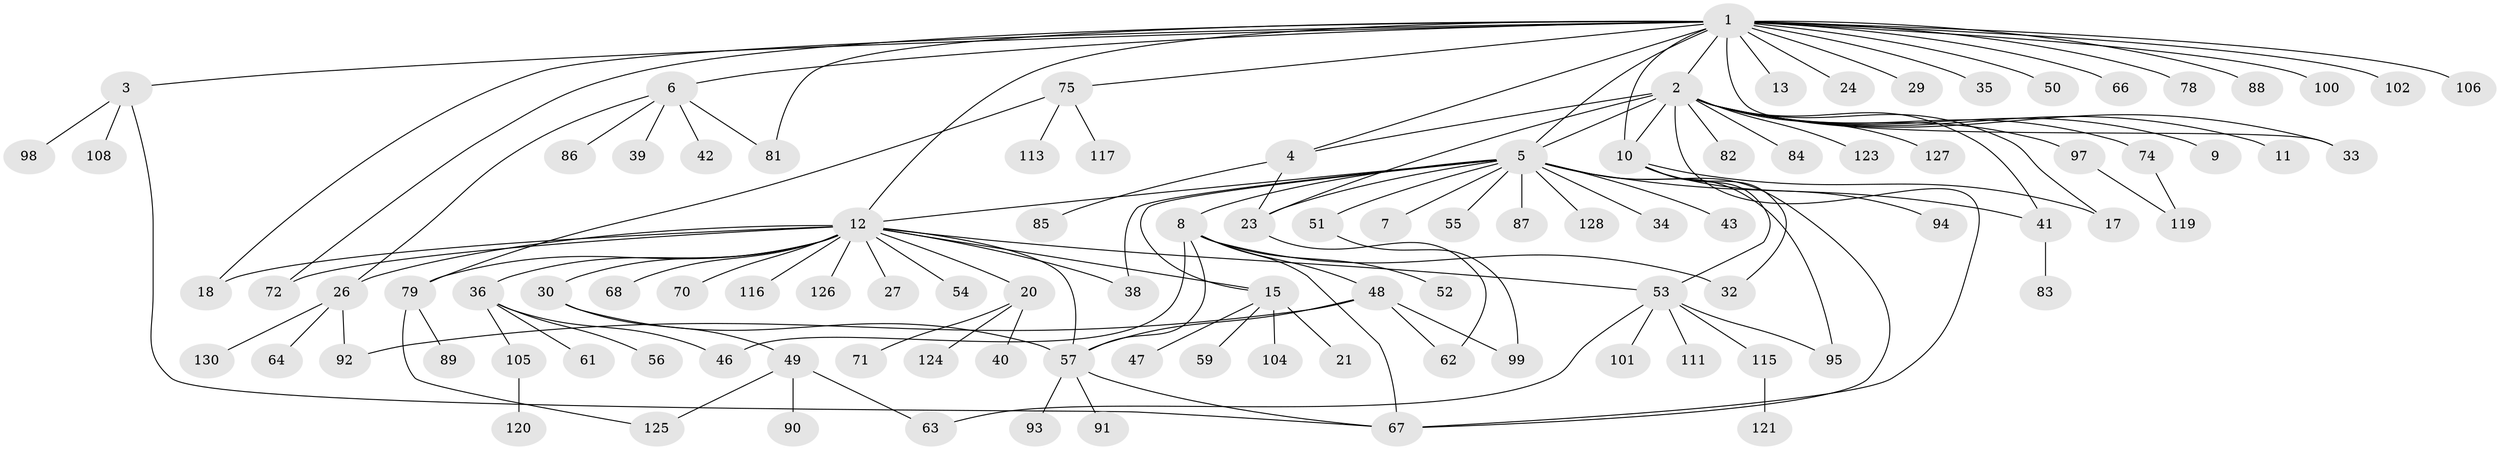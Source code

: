 // Generated by graph-tools (version 1.1) at 2025/23/03/03/25 07:23:55]
// undirected, 102 vertices, 134 edges
graph export_dot {
graph [start="1"]
  node [color=gray90,style=filled];
  1 [super="+65"];
  2 [super="+28"];
  3 [super="+25"];
  4 [super="+76"];
  5 [super="+31"];
  6 [super="+58"];
  7;
  8 [super="+14"];
  9;
  10 [super="+19"];
  11;
  12 [super="+16"];
  13 [super="+103"];
  15 [super="+44"];
  17;
  18;
  20 [super="+22"];
  21 [super="+37"];
  23;
  24;
  26 [super="+109"];
  27;
  29;
  30 [super="+118"];
  32;
  33;
  34;
  35;
  36 [super="+45"];
  38 [super="+122"];
  39;
  40;
  41 [super="+129"];
  42;
  43;
  46;
  47;
  48 [super="+112"];
  49 [super="+80"];
  50;
  51;
  52;
  53 [super="+60"];
  54;
  55;
  56;
  57 [super="+77"];
  59;
  61;
  62;
  63;
  64;
  66;
  67 [super="+69"];
  68;
  70 [super="+73"];
  71;
  72 [super="+114"];
  74;
  75;
  78;
  79 [super="+110"];
  81;
  82 [super="+107"];
  83;
  84;
  85;
  86;
  87;
  88;
  89;
  90;
  91;
  92;
  93;
  94;
  95 [super="+96"];
  97;
  98;
  99;
  100;
  101;
  102;
  104;
  105;
  106;
  108;
  111;
  113;
  115;
  116;
  117;
  119;
  120;
  121;
  123;
  124;
  125;
  126;
  127;
  128;
  130;
  1 -- 2;
  1 -- 3;
  1 -- 4;
  1 -- 5;
  1 -- 6;
  1 -- 10;
  1 -- 12;
  1 -- 13;
  1 -- 18;
  1 -- 24;
  1 -- 29;
  1 -- 33;
  1 -- 35;
  1 -- 50;
  1 -- 66;
  1 -- 72;
  1 -- 75;
  1 -- 78;
  1 -- 81;
  1 -- 88;
  1 -- 100;
  1 -- 102;
  1 -- 106;
  2 -- 9;
  2 -- 10;
  2 -- 11;
  2 -- 17;
  2 -- 23;
  2 -- 33;
  2 -- 67;
  2 -- 74;
  2 -- 84;
  2 -- 97;
  2 -- 123;
  2 -- 127;
  2 -- 41;
  2 -- 5;
  2 -- 4;
  2 -- 82;
  3 -- 108;
  3 -- 67;
  3 -- 98;
  4 -- 85;
  4 -- 23;
  5 -- 7;
  5 -- 8;
  5 -- 12;
  5 -- 23;
  5 -- 38;
  5 -- 41;
  5 -- 43;
  5 -- 67;
  5 -- 87;
  5 -- 95;
  5 -- 128;
  5 -- 15;
  5 -- 34;
  5 -- 51;
  5 -- 55;
  6 -- 26;
  6 -- 39;
  6 -- 42;
  6 -- 86;
  6 -- 81;
  8 -- 32;
  8 -- 46;
  8 -- 48;
  8 -- 52;
  8 -- 57;
  8 -- 67;
  10 -- 17;
  10 -- 94;
  10 -- 32;
  10 -- 53;
  12 -- 15;
  12 -- 18;
  12 -- 20;
  12 -- 26;
  12 -- 27;
  12 -- 30;
  12 -- 36;
  12 -- 38;
  12 -- 54;
  12 -- 68;
  12 -- 70;
  12 -- 79;
  12 -- 116;
  12 -- 126;
  12 -- 72;
  12 -- 53;
  12 -- 57;
  15 -- 21;
  15 -- 47;
  15 -- 59;
  15 -- 104;
  20 -- 40;
  20 -- 124;
  20 -- 71;
  23 -- 62;
  26 -- 64;
  26 -- 92;
  26 -- 130;
  30 -- 49;
  30 -- 57;
  36 -- 46;
  36 -- 61;
  36 -- 105;
  36 -- 56;
  41 -- 83;
  48 -- 62;
  48 -- 99;
  48 -- 57;
  48 -- 92;
  49 -- 125;
  49 -- 90;
  49 -- 63;
  51 -- 99;
  53 -- 63;
  53 -- 95;
  53 -- 111;
  53 -- 101;
  53 -- 115;
  57 -- 67;
  57 -- 91;
  57 -- 93;
  74 -- 119;
  75 -- 79;
  75 -- 113;
  75 -- 117;
  79 -- 89;
  79 -- 125;
  97 -- 119;
  105 -- 120;
  115 -- 121;
}
